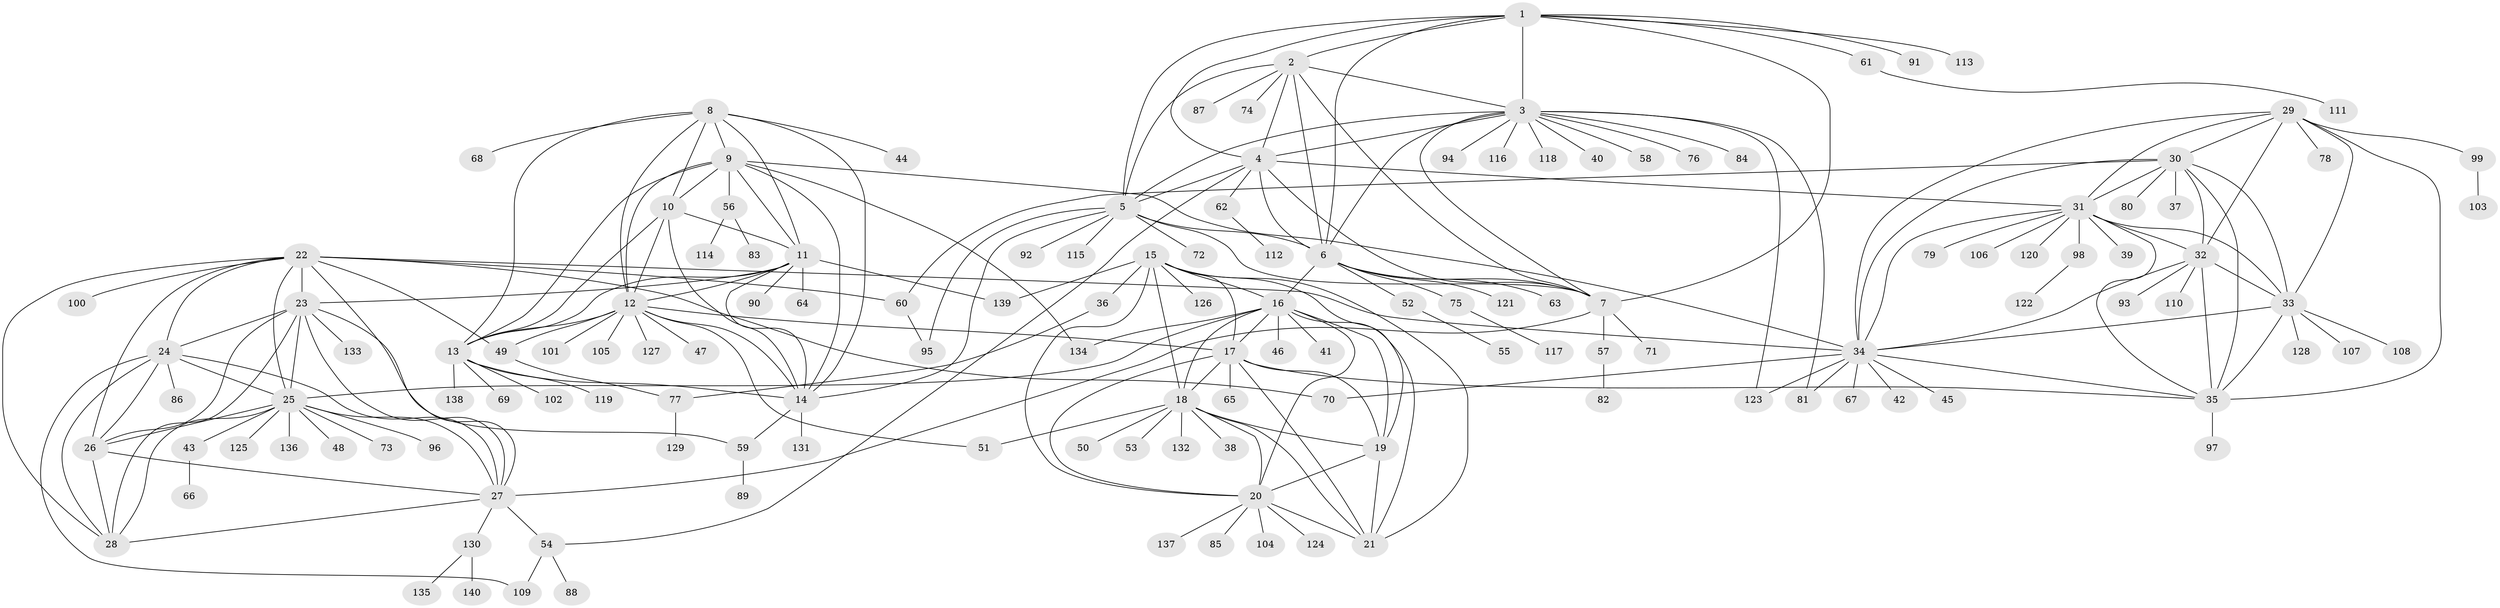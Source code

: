 // Generated by graph-tools (version 1.1) at 2025/26/03/09/25 03:26:42]
// undirected, 140 vertices, 233 edges
graph export_dot {
graph [start="1"]
  node [color=gray90,style=filled];
  1;
  2;
  3;
  4;
  5;
  6;
  7;
  8;
  9;
  10;
  11;
  12;
  13;
  14;
  15;
  16;
  17;
  18;
  19;
  20;
  21;
  22;
  23;
  24;
  25;
  26;
  27;
  28;
  29;
  30;
  31;
  32;
  33;
  34;
  35;
  36;
  37;
  38;
  39;
  40;
  41;
  42;
  43;
  44;
  45;
  46;
  47;
  48;
  49;
  50;
  51;
  52;
  53;
  54;
  55;
  56;
  57;
  58;
  59;
  60;
  61;
  62;
  63;
  64;
  65;
  66;
  67;
  68;
  69;
  70;
  71;
  72;
  73;
  74;
  75;
  76;
  77;
  78;
  79;
  80;
  81;
  82;
  83;
  84;
  85;
  86;
  87;
  88;
  89;
  90;
  91;
  92;
  93;
  94;
  95;
  96;
  97;
  98;
  99;
  100;
  101;
  102;
  103;
  104;
  105;
  106;
  107;
  108;
  109;
  110;
  111;
  112;
  113;
  114;
  115;
  116;
  117;
  118;
  119;
  120;
  121;
  122;
  123;
  124;
  125;
  126;
  127;
  128;
  129;
  130;
  131;
  132;
  133;
  134;
  135;
  136;
  137;
  138;
  139;
  140;
  1 -- 2;
  1 -- 3;
  1 -- 4;
  1 -- 5;
  1 -- 6;
  1 -- 7;
  1 -- 61;
  1 -- 91;
  1 -- 113;
  2 -- 3;
  2 -- 4;
  2 -- 5;
  2 -- 6;
  2 -- 7;
  2 -- 74;
  2 -- 87;
  3 -- 4;
  3 -- 5;
  3 -- 6;
  3 -- 7;
  3 -- 40;
  3 -- 58;
  3 -- 76;
  3 -- 81;
  3 -- 84;
  3 -- 94;
  3 -- 116;
  3 -- 118;
  3 -- 123;
  4 -- 5;
  4 -- 6;
  4 -- 7;
  4 -- 31;
  4 -- 54;
  4 -- 62;
  5 -- 6;
  5 -- 7;
  5 -- 14;
  5 -- 72;
  5 -- 92;
  5 -- 95;
  5 -- 115;
  6 -- 7;
  6 -- 16;
  6 -- 52;
  6 -- 63;
  6 -- 75;
  6 -- 121;
  7 -- 27;
  7 -- 57;
  7 -- 71;
  8 -- 9;
  8 -- 10;
  8 -- 11;
  8 -- 12;
  8 -- 13;
  8 -- 14;
  8 -- 44;
  8 -- 68;
  9 -- 10;
  9 -- 11;
  9 -- 12;
  9 -- 13;
  9 -- 14;
  9 -- 34;
  9 -- 56;
  9 -- 134;
  10 -- 11;
  10 -- 12;
  10 -- 13;
  10 -- 14;
  11 -- 12;
  11 -- 13;
  11 -- 14;
  11 -- 23;
  11 -- 64;
  11 -- 90;
  11 -- 139;
  12 -- 13;
  12 -- 14;
  12 -- 17;
  12 -- 47;
  12 -- 49;
  12 -- 51;
  12 -- 101;
  12 -- 105;
  12 -- 127;
  13 -- 14;
  13 -- 69;
  13 -- 102;
  13 -- 119;
  13 -- 138;
  14 -- 59;
  14 -- 131;
  15 -- 16;
  15 -- 17;
  15 -- 18;
  15 -- 19;
  15 -- 20;
  15 -- 21;
  15 -- 36;
  15 -- 126;
  15 -- 139;
  16 -- 17;
  16 -- 18;
  16 -- 19;
  16 -- 20;
  16 -- 21;
  16 -- 25;
  16 -- 41;
  16 -- 46;
  16 -- 134;
  17 -- 18;
  17 -- 19;
  17 -- 20;
  17 -- 21;
  17 -- 35;
  17 -- 65;
  18 -- 19;
  18 -- 20;
  18 -- 21;
  18 -- 38;
  18 -- 50;
  18 -- 51;
  18 -- 53;
  18 -- 132;
  19 -- 20;
  19 -- 21;
  20 -- 21;
  20 -- 85;
  20 -- 104;
  20 -- 124;
  20 -- 137;
  22 -- 23;
  22 -- 24;
  22 -- 25;
  22 -- 26;
  22 -- 27;
  22 -- 28;
  22 -- 34;
  22 -- 49;
  22 -- 60;
  22 -- 70;
  22 -- 100;
  23 -- 24;
  23 -- 25;
  23 -- 26;
  23 -- 27;
  23 -- 28;
  23 -- 59;
  23 -- 133;
  24 -- 25;
  24 -- 26;
  24 -- 27;
  24 -- 28;
  24 -- 86;
  24 -- 109;
  25 -- 26;
  25 -- 27;
  25 -- 28;
  25 -- 43;
  25 -- 48;
  25 -- 73;
  25 -- 96;
  25 -- 125;
  25 -- 136;
  26 -- 27;
  26 -- 28;
  27 -- 28;
  27 -- 54;
  27 -- 130;
  29 -- 30;
  29 -- 31;
  29 -- 32;
  29 -- 33;
  29 -- 34;
  29 -- 35;
  29 -- 78;
  29 -- 99;
  30 -- 31;
  30 -- 32;
  30 -- 33;
  30 -- 34;
  30 -- 35;
  30 -- 37;
  30 -- 60;
  30 -- 80;
  31 -- 32;
  31 -- 33;
  31 -- 34;
  31 -- 35;
  31 -- 39;
  31 -- 79;
  31 -- 98;
  31 -- 106;
  31 -- 120;
  32 -- 33;
  32 -- 34;
  32 -- 35;
  32 -- 93;
  32 -- 110;
  33 -- 34;
  33 -- 35;
  33 -- 107;
  33 -- 108;
  33 -- 128;
  34 -- 35;
  34 -- 42;
  34 -- 45;
  34 -- 67;
  34 -- 70;
  34 -- 81;
  34 -- 123;
  35 -- 97;
  36 -- 77;
  43 -- 66;
  49 -- 77;
  52 -- 55;
  54 -- 88;
  54 -- 109;
  56 -- 83;
  56 -- 114;
  57 -- 82;
  59 -- 89;
  60 -- 95;
  61 -- 111;
  62 -- 112;
  75 -- 117;
  77 -- 129;
  98 -- 122;
  99 -- 103;
  130 -- 135;
  130 -- 140;
}
